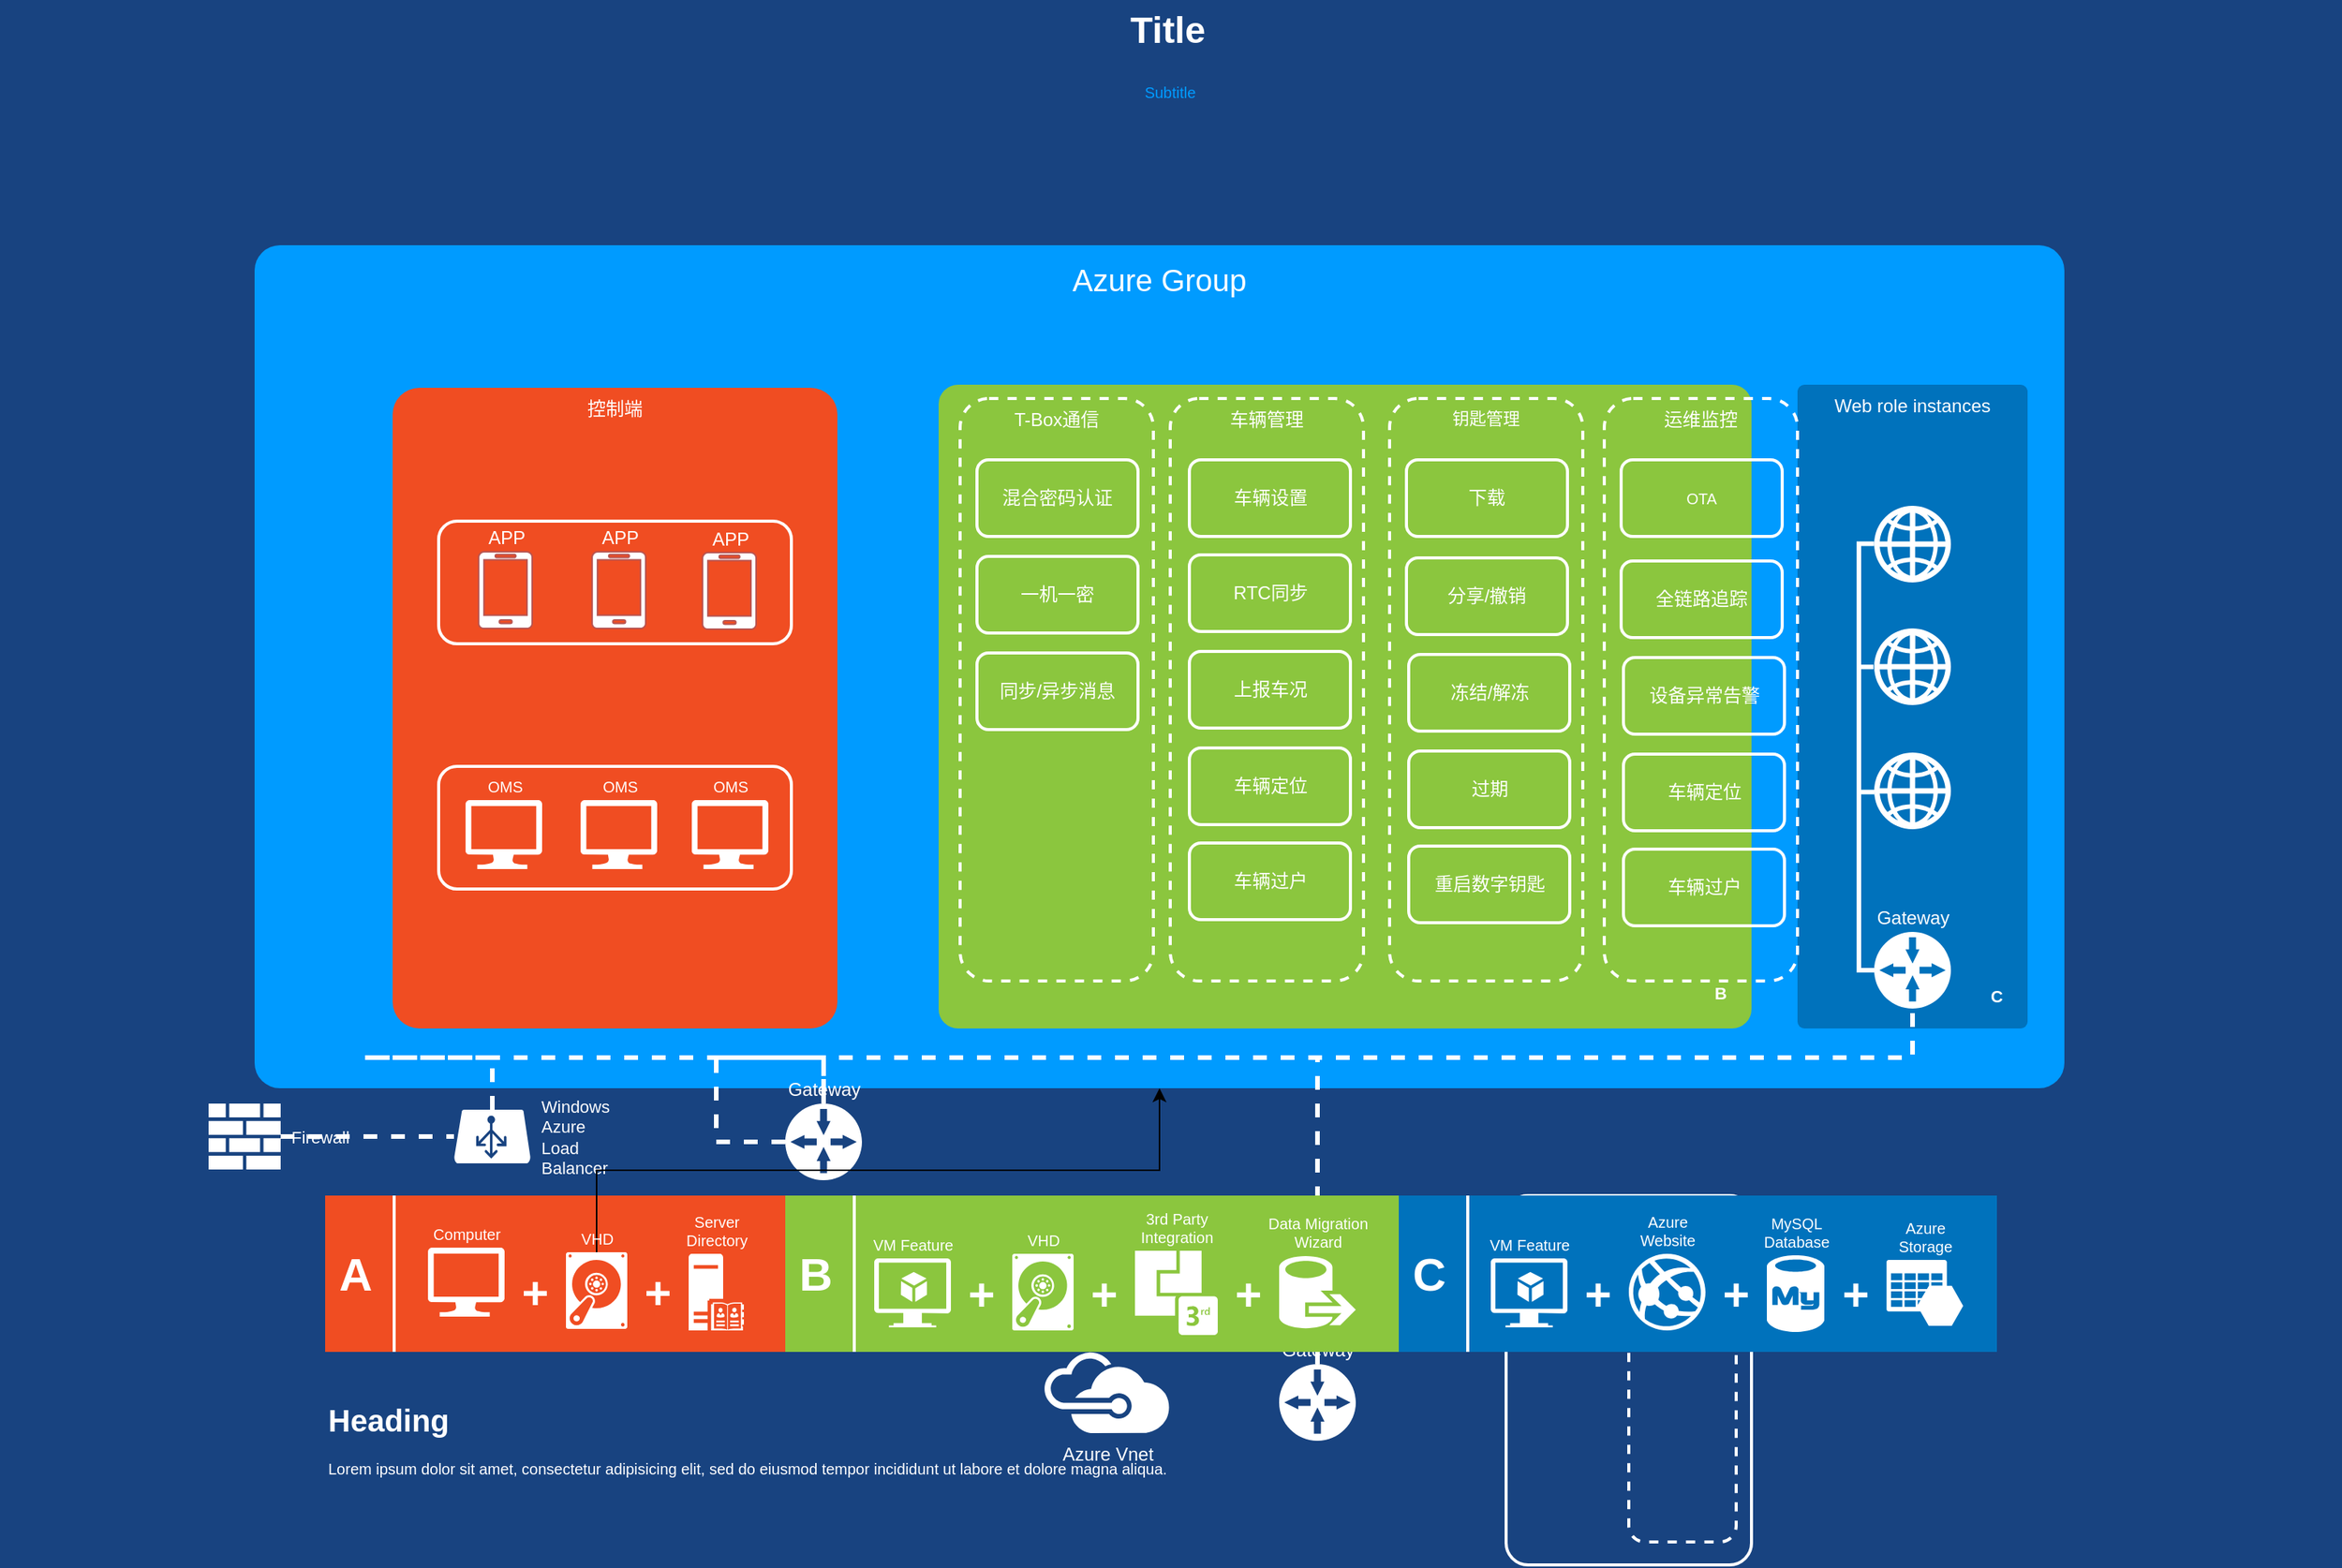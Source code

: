 <mxfile version="16.6.5" type="github">
  <diagram name="Page-1" id="7a6c530e-6e37-e111-ec74-82921da8cc10">
    <mxGraphModel dx="711" dy="393" grid="1" gridSize="10" guides="1" tooltips="1" connect="1" arrows="1" fold="1" page="1" pageScale="1.5" pageWidth="1169" pageHeight="826" background="#184380" math="0" shadow="0">
      <root>
        <mxCell id="0" style=";html=1;" />
        <mxCell id="1" style=";html=1;" parent="0" />
        <mxCell id="23046e2b9bb16c14-116" value="Azure Group" style="whiteSpace=wrap;html=1;rounded=1;shadow=0;strokeColor=none;strokeWidth=2;fillColor=#009BFF;fontSize=20;fontColor=#FFFFFF;align=center;arcSize=3;verticalAlign=top;spacingTop=4;" parent="1" vertex="1">
          <mxGeometry x="280" y="200" width="1180" height="550" as="geometry" />
        </mxCell>
        <mxCell id="23046e2b9bb16c14-64" value="Web role instances" style="rounded=1;whiteSpace=wrap;html=1;shadow=0;strokeWidth=2;fillColor=#0072BC;fontSize=12;fontColor=#FFFFFF;align=center;strokeColor=none;arcSize=3;verticalAlign=top;" parent="1" vertex="1">
          <mxGeometry x="1286" y="291" width="150" height="420" as="geometry" />
        </mxCell>
        <mxCell id="23046e2b9bb16c14-27" value="" style="rounded=1;whiteSpace=wrap;html=1;shadow=0;strokeWidth=2;fillColor=#8BC63E;fontSize=12;fontColor=#000000;align=center;strokeColor=none;arcSize=3;" parent="1" vertex="1">
          <mxGeometry x="726" y="291" width="530" height="420" as="geometry" />
        </mxCell>
        <mxCell id="23046e2b9bb16c14-28" value="控制端" style="rounded=1;whiteSpace=wrap;html=1;shadow=0;strokeWidth=2;fillColor=#F04D22;fontSize=12;fontColor=#FFFFFF;align=center;strokeColor=none;arcSize=6;verticalAlign=top;" parent="1" vertex="1">
          <mxGeometry x="370" y="293" width="290" height="418" as="geometry" />
        </mxCell>
        <mxCell id="24964f25f45c63f1-5" value="Gateway" style="shadow=0;dashed=0;html=1;strokeColor=none;shape=mxgraph.mscae.enterprise.gateway;fillColor=#FFFFFF;rounded=0;fontSize=12;fontColor=#FFFFFF;align=center;labelPosition=center;verticalLabelPosition=top;verticalAlign=bottom;" parent="1" vertex="1">
          <mxGeometry x="948" y="930" width="50" height="50" as="geometry" />
        </mxCell>
        <mxCell id="23046e2b9bb16c14-48" value="Azure Vnet" style="shadow=0;dashed=0;html=1;strokeColor=none;fillColor=#FFFFFF;labelPosition=center;verticalLabelPosition=bottom;verticalAlign=top;shape=mxgraph.office.clouds.azure;rounded=1;fontSize=12;fontColor=#FFFFFF;align=center;" parent="1" vertex="1">
          <mxGeometry x="794" y="922" width="83" height="53" as="geometry" />
        </mxCell>
        <mxCell id="23046e2b9bb16c14-71" style="edgeStyle=orthogonalEdgeStyle;html=1;startArrow=none;startFill=0;startSize=10;endArrow=none;endFill=0;endSize=10;strokeWidth=3;fontSize=11;fontColor=#FFFFFF;strokeColor=#FFFFFF;dashed=1;rounded=0;" parent="1" source="24964f25f45c63f1-4" target="24964f25f45c63f1-5" edge="1">
          <mxGeometry relative="1" as="geometry">
            <Array as="points">
              <mxPoint x="581" y="730" />
              <mxPoint x="798" y="730" />
            </Array>
          </mxGeometry>
        </mxCell>
        <mxCell id="24964f25f45c63f1-4" value="Gateway" style="shadow=0;dashed=0;html=1;strokeColor=none;shape=mxgraph.mscae.enterprise.gateway;fillColor=#FFFFFF;rounded=0;fontSize=12;fontColor=#FFFFFF;align=center;labelPosition=center;verticalLabelPosition=top;verticalAlign=bottom;" parent="1" vertex="1">
          <mxGeometry x="626" y="760" width="50" height="50" as="geometry" />
        </mxCell>
        <mxCell id="23046e2b9bb16c14-55" value="" style="rounded=1;whiteSpace=wrap;html=1;shadow=0;strokeWidth=2;fillColor=none;fontSize=12;fontColor=#000000;align=center;strokeColor=#FFFFFF;arcSize=9;" parent="1" vertex="1">
          <mxGeometry x="1096" y="820" width="160" height="241" as="geometry" />
        </mxCell>
        <mxCell id="23046e2b9bb16c14-56" value="&lt;span&gt;Availability set&lt;/span&gt;" style="rounded=1;whiteSpace=wrap;html=1;shadow=0;strokeWidth=2;fillColor=none;fontSize=11;fontColor=#FFFFFF;align=center;strokeColor=#FFFFFF;dashed=1;verticalAlign=top;" parent="1" vertex="1">
          <mxGeometry x="1176" y="835" width="70" height="211" as="geometry" />
        </mxCell>
        <mxCell id="23046e2b9bb16c14-69" style="edgeStyle=orthogonalEdgeStyle;html=1;startArrow=none;startFill=0;startSize=10;endArrow=none;endFill=0;endSize=10;strokeWidth=3;fontSize=11;fontColor=#FFFFFF;strokeColor=#FFFFFF;dashed=1;rounded=0;" parent="1" source="23046e2b9bb16c14-62" target="23046e2b9bb16c14-63" edge="1">
          <mxGeometry relative="1" as="geometry" />
        </mxCell>
        <mxCell id="23046e2b9bb16c14-62" value="Firewall" style="shadow=0;dashed=0;html=1;strokeColor=none;labelPosition=right;verticalLabelPosition=middle;verticalAlign=middle;shape=mxgraph.office.concepts.firewall;fillColor=#FFFFFF;rounded=1;fontSize=11;fontColor=#FFFFFF;align=left;spacingLeft=5;" parent="1" vertex="1">
          <mxGeometry x="250" y="760" width="47" height="43" as="geometry" />
        </mxCell>
        <mxCell id="23046e2b9bb16c14-70" style="edgeStyle=orthogonalEdgeStyle;html=1;startArrow=none;startFill=0;startSize=10;endArrow=none;endFill=0;endSize=10;strokeWidth=3;fontSize=11;fontColor=#FFFFFF;strokeColor=#FFFFFF;dashed=1;rounded=0;" parent="1" source="24964f25f45c63f1-4" target="23046e2b9bb16c14-68" edge="1">
          <mxGeometry relative="1" as="geometry">
            <mxPoint x="606" y="730" as="sourcePoint" />
            <Array as="points">
              <mxPoint x="581" y="730" />
              <mxPoint x="1361" y="730" />
            </Array>
          </mxGeometry>
        </mxCell>
        <mxCell id="23046e2b9bb16c14-72" style="edgeStyle=orthogonalEdgeStyle;html=1;startArrow=none;startFill=0;startSize=10;endArrow=none;endFill=0;endSize=10;strokeWidth=3;fontSize=11;fontColor=#FFFFFF;strokeColor=#FFFFFF;dashed=1;rounded=0;" parent="1" source="23046e2b9bb16c14-63" target="24964f25f45c63f1-4" edge="1">
          <mxGeometry relative="1" as="geometry">
            <Array as="points">
              <mxPoint x="351" y="730" />
              <mxPoint x="581" y="730" />
            </Array>
          </mxGeometry>
        </mxCell>
        <mxCell id="23046e2b9bb16c14-63" value="Windows&lt;div&gt;Azure&lt;/div&gt;&lt;div&gt;Load&lt;/div&gt;&lt;div&gt;Balancer&lt;/div&gt;" style="verticalLabelPosition=middle;html=1;verticalAlign=middle;strokeColor=none;fillColor=#FFFFFF;shape=mxgraph.azure.azure_load_balancer;rounded=1;shadow=0;dashed=1;fontSize=11;fontColor=#FFFFFF;align=left;labelPosition=right;spacingLeft=5;" parent="1" vertex="1">
          <mxGeometry x="410" y="764" width="50" height="35" as="geometry" />
        </mxCell>
        <mxCell id="23046e2b9bb16c14-65" value="" style="shadow=0;dashed=0;html=1;strokeColor=none;shape=mxgraph.mscae.enterprise.web;fillColor=#FFFFFF;rounded=1;fontSize=11;fontColor=#FFFFFF;align=center;" parent="1" vertex="1">
          <mxGeometry x="1336" y="531" width="50" height="50" as="geometry" />
        </mxCell>
        <mxCell id="23046e2b9bb16c14-66" value="" style="shadow=0;dashed=0;html=1;strokeColor=none;shape=mxgraph.mscae.enterprise.web;fillColor=#FFFFFF;rounded=1;fontSize=11;fontColor=#FFFFFF;align=center;" parent="1" vertex="1">
          <mxGeometry x="1336" y="450" width="50" height="50" as="geometry" />
        </mxCell>
        <mxCell id="23046e2b9bb16c14-67" value="" style="shadow=0;dashed=0;html=1;strokeColor=none;shape=mxgraph.mscae.enterprise.web;fillColor=#FFFFFF;rounded=1;fontSize=11;fontColor=#FFFFFF;align=center;" parent="1" vertex="1">
          <mxGeometry x="1336" y="370" width="50" height="50" as="geometry" />
        </mxCell>
        <mxCell id="23046e2b9bb16c14-117" style="edgeStyle=orthogonalEdgeStyle;rounded=0;elbow=vertical;html=1;startArrow=none;startFill=0;startSize=10;endArrow=none;endFill=0;endSize=10;strokeColor=#FFFFFF;strokeWidth=3;fontSize=20;fontColor=#FFFFFF;entryX=0.004;entryY=0.516;entryPerimeter=0;" parent="1" source="23046e2b9bb16c14-68" target="23046e2b9bb16c14-65" edge="1">
          <mxGeometry relative="1" as="geometry">
            <mxPoint x="1520" y="590" as="targetPoint" />
            <Array as="points">
              <mxPoint x="1326" y="673" />
              <mxPoint x="1326" y="557" />
            </Array>
          </mxGeometry>
        </mxCell>
        <mxCell id="23046e2b9bb16c14-119" style="edgeStyle=orthogonalEdgeStyle;rounded=0;elbow=vertical;html=1;entryX=-0.002;entryY=0.494;entryPerimeter=0;startArrow=none;startFill=0;startSize=10;endArrow=none;endFill=0;endSize=10;strokeColor=#FFFFFF;strokeWidth=3;fontSize=20;fontColor=#FFFFFF;" parent="1" source="23046e2b9bb16c14-68" target="23046e2b9bb16c14-67" edge="1">
          <mxGeometry relative="1" as="geometry">
            <Array as="points">
              <mxPoint x="1326" y="673" />
              <mxPoint x="1326" y="395" />
            </Array>
          </mxGeometry>
        </mxCell>
        <mxCell id="23046e2b9bb16c14-68" value="Gateway" style="shadow=0;dashed=0;html=1;strokeColor=none;shape=mxgraph.mscae.enterprise.gateway;fillColor=#FFFFFF;rounded=0;fontSize=12;fontColor=#FFFFFF;align=center;labelPosition=center;verticalLabelPosition=top;verticalAlign=bottom;" parent="1" vertex="1">
          <mxGeometry x="1336" y="648" width="50" height="50" as="geometry" />
        </mxCell>
        <mxCell id="23046e2b9bb16c14-82" value="B" style="text;html=1;strokeColor=none;fillColor=none;align=center;verticalAlign=middle;whiteSpace=wrap;rounded=1;shadow=0;fontSize=11;fontColor=#FFFFFF;fontStyle=1" parent="1" vertex="1">
          <mxGeometry x="1226" y="678" width="20" height="20" as="geometry" />
        </mxCell>
        <mxCell id="23046e2b9bb16c14-83" value="C" style="text;html=1;strokeColor=none;fillColor=none;align=center;verticalAlign=middle;whiteSpace=wrap;rounded=1;shadow=0;fontSize=11;fontColor=#FFFFFF;fontStyle=1" parent="1" vertex="1">
          <mxGeometry x="1406" y="680" width="20" height="20" as="geometry" />
        </mxCell>
        <mxCell id="23046e2b9bb16c14-84" value="" style="rounded=0;whiteSpace=wrap;html=1;shadow=0;strokeWidth=2;fillColor=#F04D22;fontSize=12;fontColor=#FFFFFF;align=center;strokeColor=none;arcSize=6;verticalAlign=top;" parent="1" vertex="1">
          <mxGeometry x="326" y="820" width="300" height="102" as="geometry" />
        </mxCell>
        <mxCell id="23046e2b9bb16c14-85" value="" style="rounded=0;whiteSpace=wrap;html=1;shadow=0;strokeWidth=2;fillColor=#8BC63E;fontSize=12;fontColor=#FFFFFF;align=center;strokeColor=none;arcSize=6;verticalAlign=top;" parent="1" vertex="1">
          <mxGeometry x="626" y="820" width="400" height="102" as="geometry" />
        </mxCell>
        <mxCell id="23046e2b9bb16c14-86" value="" style="rounded=0;whiteSpace=wrap;html=1;shadow=0;strokeWidth=2;fillColor=#0072BC;fontSize=12;fontColor=#FFFFFF;align=center;strokeColor=none;arcSize=3;verticalAlign=top;" parent="1" vertex="1">
          <mxGeometry x="1026" y="820" width="390" height="102" as="geometry" />
        </mxCell>
        <mxCell id="23046e2b9bb16c14-87" value="A" style="text;html=1;strokeColor=none;fillColor=none;align=center;verticalAlign=middle;whiteSpace=wrap;rounded=1;shadow=0;fontSize=30;fontColor=#FFFFFF;fontStyle=1" parent="1" vertex="1">
          <mxGeometry x="326" y="853" width="40" height="35" as="geometry" />
        </mxCell>
        <mxCell id="23046e2b9bb16c14-88" value="B" style="text;html=1;strokeColor=none;fillColor=none;align=center;verticalAlign=middle;whiteSpace=wrap;rounded=1;shadow=0;fontSize=30;fontColor=#FFFFFF;fontStyle=1" parent="1" vertex="1">
          <mxGeometry x="626" y="853" width="40" height="35" as="geometry" />
        </mxCell>
        <mxCell id="23046e2b9bb16c14-89" value="C" style="text;html=1;strokeColor=none;fillColor=none;align=center;verticalAlign=middle;whiteSpace=wrap;rounded=1;shadow=0;fontSize=30;fontColor=#FFFFFF;fontStyle=1" parent="1" vertex="1">
          <mxGeometry x="1026" y="853" width="40" height="35" as="geometry" />
        </mxCell>
        <mxCell id="23046e2b9bb16c14-90" value="Computer" style="verticalLabelPosition=top;html=1;verticalAlign=bottom;strokeColor=none;fillColor=#FFFFFF;shape=mxgraph.azure.computer;rounded=0;shadow=0;fontSize=10;fontColor=#FFFFFF;align=center;labelPosition=center;" parent="1" vertex="1">
          <mxGeometry x="393" y="854" width="50" height="45" as="geometry" />
        </mxCell>
        <mxCell id="oMiTvaC7AODBL7d5hOzX-4" value="" style="edgeStyle=orthogonalEdgeStyle;rounded=0;orthogonalLoop=1;jettySize=auto;html=1;" edge="1" parent="1" source="23046e2b9bb16c14-91" target="23046e2b9bb16c14-116">
          <mxGeometry relative="1" as="geometry" />
        </mxCell>
        <mxCell id="23046e2b9bb16c14-91" value="VHD" style="shadow=0;html=1;strokeColor=none;fillColor=#FFFFFF;labelPosition=center;verticalLabelPosition=top;verticalAlign=bottom;shape=mxgraph.azure.vhd;rounded=0;fontSize=10;fontColor=#FFFFFF;align=center;" parent="1" vertex="1">
          <mxGeometry x="483" y="857" width="40" height="50" as="geometry" />
        </mxCell>
        <mxCell id="23046e2b9bb16c14-92" value="+" style="text;html=1;strokeColor=none;fillColor=none;align=center;verticalAlign=middle;whiteSpace=wrap;rounded=1;shadow=0;fontSize=30;fontColor=#FFFFFF;fontStyle=1" parent="1" vertex="1">
          <mxGeometry x="443" y="865" width="40" height="35" as="geometry" />
        </mxCell>
        <mxCell id="23046e2b9bb16c14-93" value="+" style="text;html=1;strokeColor=none;fillColor=none;align=center;verticalAlign=middle;whiteSpace=wrap;rounded=1;shadow=0;fontSize=30;fontColor=#FFFFFF;fontStyle=1" parent="1" vertex="1">
          <mxGeometry x="523" y="865" width="40" height="35" as="geometry" />
        </mxCell>
        <mxCell id="23046e2b9bb16c14-94" value="Server&lt;div&gt;Directory&lt;/div&gt;" style="shadow=0;html=1;strokeColor=none;shape=mxgraph.mscae.enterprise.server_directory;fillColor=#FFFFFF;rounded=0;fontSize=10;fontColor=#FFFFFF;align=center;verticalAlign=bottom;labelPosition=center;verticalLabelPosition=top;" parent="1" vertex="1">
          <mxGeometry x="563" y="858" width="36" height="50" as="geometry" />
        </mxCell>
        <mxCell id="23046e2b9bb16c14-95" value="VM Feature" style="shadow=0;html=1;strokeColor=none;fillColor=#FFFFFF;labelPosition=center;verticalLabelPosition=top;verticalAlign=bottom;shape=mxgraph.azure.virtual_machine_feature;rounded=0;fontSize=10;fontColor=#FFFFFF;align=center;" parent="1" vertex="1">
          <mxGeometry x="684" y="861" width="50" height="45" as="geometry" />
        </mxCell>
        <mxCell id="23046e2b9bb16c14-96" value="+" style="text;html=1;strokeColor=none;fillColor=none;align=center;verticalAlign=middle;whiteSpace=wrap;rounded=1;shadow=0;fontSize=30;fontColor=#FFFFFF;fontStyle=1" parent="1" vertex="1">
          <mxGeometry x="734" y="866" width="40" height="35" as="geometry" />
        </mxCell>
        <mxCell id="23046e2b9bb16c14-97" value="VHD" style="shadow=0;html=1;strokeColor=none;fillColor=#FFFFFF;labelPosition=center;verticalLabelPosition=top;verticalAlign=bottom;shape=mxgraph.azure.vhd;rounded=0;fontSize=10;fontColor=#FFFFFF;align=center;" parent="1" vertex="1">
          <mxGeometry x="774" y="858" width="40" height="50" as="geometry" />
        </mxCell>
        <mxCell id="23046e2b9bb16c14-98" value="3rd Party&lt;div&gt;Integration&lt;/div&gt;" style="shadow=0;html=1;strokeColor=none;fillColor=#FFFFFF;labelPosition=center;verticalLabelPosition=top;verticalAlign=bottom;shape=mxgraph.office.communications.3rd_party_integration;rounded=0;fontSize=10;fontColor=#FFFFFF;align=center;" parent="1" vertex="1">
          <mxGeometry x="854" y="856" width="54" height="55" as="geometry" />
        </mxCell>
        <mxCell id="23046e2b9bb16c14-99" value="+" style="text;html=1;strokeColor=none;fillColor=none;align=center;verticalAlign=middle;whiteSpace=wrap;rounded=1;shadow=0;fontSize=30;fontColor=#FFFFFF;fontStyle=1" parent="1" vertex="1">
          <mxGeometry x="814" y="866" width="40" height="35" as="geometry" />
        </mxCell>
        <mxCell id="23046e2b9bb16c14-100" value="+" style="text;html=1;strokeColor=none;fillColor=none;align=center;verticalAlign=middle;whiteSpace=wrap;rounded=1;shadow=0;fontSize=30;fontColor=#FFFFFF;fontStyle=1" parent="1" vertex="1">
          <mxGeometry x="908" y="866" width="40" height="35" as="geometry" />
        </mxCell>
        <mxCell id="23046e2b9bb16c14-101" value="Data Migration&lt;div&gt;Wizard&lt;/div&gt;" style="shadow=0;html=1;strokeColor=none;shape=mxgraph.mscae.intune.data_migration_wizard;fillColor=#FFFFFF;rounded=0;fontSize=10;fontColor=#FFFFFF;align=center;verticalAlign=bottom;labelPosition=center;verticalLabelPosition=top;" parent="1" vertex="1">
          <mxGeometry x="948" y="859" width="50" height="48" as="geometry" />
        </mxCell>
        <mxCell id="23046e2b9bb16c14-102" value="VM Feature" style="shadow=0;html=1;strokeColor=none;fillColor=#FFFFFF;labelPosition=center;verticalLabelPosition=top;verticalAlign=bottom;shape=mxgraph.azure.virtual_machine_feature;rounded=0;fontSize=10;fontColor=#FFFFFF;align=center;" parent="1" vertex="1">
          <mxGeometry x="1086" y="861" width="50" height="45" as="geometry" />
        </mxCell>
        <mxCell id="23046e2b9bb16c14-103" value="" style="line;strokeWidth=2;direction=south;html=1;rounded=0;shadow=0;fillColor=none;fontSize=30;fontColor=#FFFFFF;align=center;strokeColor=#FFFFFF;" parent="1" vertex="1">
          <mxGeometry x="366" y="820" width="10" height="102" as="geometry" />
        </mxCell>
        <mxCell id="23046e2b9bb16c14-104" value="" style="line;strokeWidth=2;direction=south;html=1;rounded=0;shadow=0;fillColor=none;fontSize=30;fontColor=#FFFFFF;align=center;strokeColor=#FFFFFF;" parent="1" vertex="1">
          <mxGeometry x="666" y="820" width="10" height="102" as="geometry" />
        </mxCell>
        <mxCell id="23046e2b9bb16c14-105" value="" style="line;strokeWidth=2;direction=south;html=1;rounded=0;shadow=0;fillColor=none;fontSize=30;fontColor=#FFFFFF;align=center;strokeColor=#FFFFFF;" parent="1" vertex="1">
          <mxGeometry x="1066" y="820" width="10" height="102" as="geometry" />
        </mxCell>
        <mxCell id="23046e2b9bb16c14-106" value="+" style="text;html=1;strokeColor=none;fillColor=none;align=center;verticalAlign=middle;whiteSpace=wrap;rounded=1;shadow=0;fontSize=30;fontColor=#FFFFFF;fontStyle=1" parent="1" vertex="1">
          <mxGeometry x="1136" y="866" width="40" height="35" as="geometry" />
        </mxCell>
        <mxCell id="23046e2b9bb16c14-107" value="Azure&lt;div&gt;Website&lt;/div&gt;" style="verticalLabelPosition=top;html=1;verticalAlign=bottom;strokeColor=none;fillColor=#FFFFFF;shape=mxgraph.azure.azure_website;rounded=0;shadow=0;fontSize=10;fontColor=#FFFFFF;align=center;labelPosition=center;" parent="1" vertex="1">
          <mxGeometry x="1176" y="858" width="50" height="50" as="geometry" />
        </mxCell>
        <mxCell id="23046e2b9bb16c14-108" value="+" style="text;html=1;strokeColor=none;fillColor=none;align=center;verticalAlign=middle;whiteSpace=wrap;rounded=1;shadow=0;fontSize=30;fontColor=#FFFFFF;fontStyle=1" parent="1" vertex="1">
          <mxGeometry x="1226" y="866" width="40" height="35" as="geometry" />
        </mxCell>
        <mxCell id="23046e2b9bb16c14-109" value="MySQL&lt;div&gt;Database&lt;/div&gt;" style="verticalLabelPosition=top;html=1;verticalAlign=bottom;strokeColor=none;fillColor=#FFFFFF;shape=mxgraph.azure.mysql_database;rounded=0;shadow=0;fontSize=10;fontColor=#FFFFFF;align=center;labelPosition=center;" parent="1" vertex="1">
          <mxGeometry x="1266" y="859" width="37.5" height="50" as="geometry" />
        </mxCell>
        <mxCell id="23046e2b9bb16c14-110" value="+" style="text;html=1;strokeColor=none;fillColor=none;align=center;verticalAlign=middle;whiteSpace=wrap;rounded=1;shadow=0;fontSize=30;fontColor=#FFFFFF;fontStyle=1" parent="1" vertex="1">
          <mxGeometry x="1304" y="866" width="40" height="35" as="geometry" />
        </mxCell>
        <mxCell id="23046e2b9bb16c14-111" value="Azure&lt;div&gt;Storage&lt;/div&gt;" style="shadow=0;html=1;strokeColor=none;labelPosition=center;verticalLabelPosition=top;verticalAlign=bottom;shape=mxgraph.mscae.cloud.azure_storage;fillColor=#FFFFFF;rounded=0;fontSize=10;fontColor=#FFFFFF;align=center;" parent="1" vertex="1">
          <mxGeometry x="1344" y="862" width="50" height="43" as="geometry" />
        </mxCell>
        <mxCell id="23046e2b9bb16c14-113" value="Title" style="text;strokeColor=none;fillColor=none;html=1;fontSize=24;fontStyle=1;verticalAlign=middle;align=center;rounded=0;shadow=0;fontColor=#FFFFFF;" parent="1" vertex="1">
          <mxGeometry x="120" y="40" width="1510" height="40" as="geometry" />
        </mxCell>
        <mxCell id="23046e2b9bb16c14-114" value="Subtitle" style="text;html=1;strokeColor=none;fillColor=none;align=center;verticalAlign=middle;whiteSpace=wrap;rounded=0;shadow=0;fontSize=10;fontColor=#009BFF;" parent="1" vertex="1">
          <mxGeometry x="114" y="90" width="1526" height="20" as="geometry" />
        </mxCell>
        <mxCell id="23046e2b9bb16c14-115" value="&lt;h1&gt;Heading&lt;/h1&gt;&lt;p&gt;Lorem ipsum dolor sit amet, consectetur adipisicing elit, sed do eiusmod tempor incididunt ut labore et dolore magna aliqua.&lt;/p&gt;" style="text;html=1;strokeColor=none;fillColor=none;spacing=5;spacingTop=-20;whiteSpace=wrap;overflow=hidden;rounded=0;shadow=0;fontSize=10;fontColor=#FFFFFF;align=left;" parent="1" vertex="1">
          <mxGeometry x="323" y="952" width="1041" height="70" as="geometry" />
        </mxCell>
        <mxCell id="23046e2b9bb16c14-118" style="edgeStyle=orthogonalEdgeStyle;rounded=0;elbow=vertical;html=1;startArrow=none;startFill=0;startSize=10;endArrow=none;endFill=0;endSize=10;strokeColor=#FFFFFF;strokeWidth=3;fontSize=20;fontColor=#FFFFFF;entryX=-0.009;entryY=0.502;entryPerimeter=0;" parent="1" source="23046e2b9bb16c14-68" target="23046e2b9bb16c14-66" edge="1">
          <mxGeometry relative="1" as="geometry">
            <mxPoint x="1346.333" y="566.667" as="targetPoint" />
            <mxPoint x="1371" y="658" as="sourcePoint" />
            <Array as="points">
              <mxPoint x="1326" y="673" />
              <mxPoint x="1326" y="475" />
            </Array>
          </mxGeometry>
        </mxCell>
        <mxCell id="oMiTvaC7AODBL7d5hOzX-15" value="" style="group" vertex="1" connectable="0" parent="1">
          <mxGeometry x="400" y="380" width="230" height="80" as="geometry" />
        </mxCell>
        <mxCell id="23046e2b9bb16c14-49" value="" style="rounded=1;whiteSpace=wrap;html=1;shadow=0;strokeWidth=2;fillColor=none;fontSize=12;fontColor=#000000;align=center;strokeColor=#FFFFFF;" parent="oMiTvaC7AODBL7d5hOzX-15" vertex="1">
          <mxGeometry width="230" height="80" as="geometry" />
        </mxCell>
        <mxCell id="oMiTvaC7AODBL7d5hOzX-8" value="&lt;font color=&quot;#ffffff&quot;&gt;APP&lt;/font&gt;" style="verticalLabelPosition=top;html=1;verticalAlign=bottom;align=center;strokeColor=#b85450;fillColor=#FFFFFF;shape=mxgraph.azure.mobile;pointerEvents=1;labelPosition=center;" vertex="1" parent="oMiTvaC7AODBL7d5hOzX-15">
          <mxGeometry x="26" y="20" width="35" height="50" as="geometry" />
        </mxCell>
        <mxCell id="oMiTvaC7AODBL7d5hOzX-11" value="&lt;font color=&quot;#ffffff&quot;&gt;APP&lt;/font&gt;" style="verticalLabelPosition=top;html=1;verticalAlign=bottom;align=center;strokeColor=#b85450;fillColor=#FFFFFF;shape=mxgraph.azure.mobile;pointerEvents=1;labelPosition=center;" vertex="1" parent="oMiTvaC7AODBL7d5hOzX-15">
          <mxGeometry x="100" y="20" width="35" height="50" as="geometry" />
        </mxCell>
        <mxCell id="oMiTvaC7AODBL7d5hOzX-12" value="&lt;font color=&quot;#ffffff&quot;&gt;APP&lt;/font&gt;" style="verticalLabelPosition=top;html=1;verticalAlign=bottom;align=center;strokeColor=#b85450;fillColor=#FFFFFF;shape=mxgraph.azure.mobile;pointerEvents=1;labelPosition=center;" vertex="1" parent="oMiTvaC7AODBL7d5hOzX-15">
          <mxGeometry x="172" y="20.5" width="35" height="50" as="geometry" />
        </mxCell>
        <mxCell id="oMiTvaC7AODBL7d5hOzX-16" value="" style="group" vertex="1" connectable="0" parent="1">
          <mxGeometry x="400" y="540" width="230" height="80" as="geometry" />
        </mxCell>
        <mxCell id="23046e2b9bb16c14-50" value="" style="rounded=1;whiteSpace=wrap;html=1;shadow=0;strokeWidth=2;fillColor=none;fontSize=12;fontColor=#000000;align=center;strokeColor=#FFFFFF;" parent="oMiTvaC7AODBL7d5hOzX-16" vertex="1">
          <mxGeometry width="230" height="80" as="geometry" />
        </mxCell>
        <mxCell id="oMiTvaC7AODBL7d5hOzX-6" value="OMS" style="verticalLabelPosition=top;html=1;verticalAlign=bottom;strokeColor=none;fillColor=#FFFFFF;shape=mxgraph.azure.computer;rounded=0;shadow=0;fontSize=10;fontColor=#FFFFFF;align=center;labelPosition=center;" vertex="1" parent="oMiTvaC7AODBL7d5hOzX-16">
          <mxGeometry x="92.5" y="22" width="50" height="45" as="geometry" />
        </mxCell>
        <mxCell id="oMiTvaC7AODBL7d5hOzX-9" value="OMS" style="verticalLabelPosition=top;html=1;verticalAlign=bottom;strokeColor=none;fillColor=#FFFFFF;shape=mxgraph.azure.computer;rounded=0;shadow=0;fontSize=10;fontColor=#FFFFFF;align=center;labelPosition=center;" vertex="1" parent="oMiTvaC7AODBL7d5hOzX-16">
          <mxGeometry x="165" y="22" width="50" height="45" as="geometry" />
        </mxCell>
        <mxCell id="oMiTvaC7AODBL7d5hOzX-10" value="OMS" style="verticalLabelPosition=top;html=1;verticalAlign=bottom;strokeColor=none;fillColor=#FFFFFF;shape=mxgraph.azure.computer;rounded=0;shadow=0;fontSize=10;fontColor=#FFFFFF;align=center;labelPosition=center;" vertex="1" parent="oMiTvaC7AODBL7d5hOzX-16">
          <mxGeometry x="17.5" y="22" width="50" height="45" as="geometry" />
        </mxCell>
        <mxCell id="oMiTvaC7AODBL7d5hOzX-33" value="" style="group;flipH=0;flipV=0;" vertex="1" connectable="0" parent="1">
          <mxGeometry x="740" y="300" width="130" height="380" as="geometry" />
        </mxCell>
        <mxCell id="23046e2b9bb16c14-54" value="&lt;span style=&quot;font-size: 12px&quot;&gt;T-Box通信&lt;/span&gt;" style="rounded=1;whiteSpace=wrap;html=1;shadow=0;strokeWidth=2;fillColor=none;fontSize=11;fontColor=#FFFFFF;align=center;strokeColor=#FFFFFF;dashed=1;verticalAlign=top;" parent="oMiTvaC7AODBL7d5hOzX-33" vertex="1">
          <mxGeometry width="126" height="380" as="geometry" />
        </mxCell>
        <mxCell id="oMiTvaC7AODBL7d5hOzX-30" value="一机一密" style="rounded=1;whiteSpace=wrap;html=1;shadow=0;strokeWidth=2;fillColor=none;fontSize=12;fontColor=#FFFFFF;align=center;strokeColor=#FFFFFF;" vertex="1" parent="oMiTvaC7AODBL7d5hOzX-33">
          <mxGeometry x="11" y="103" width="105" height="50" as="geometry" />
        </mxCell>
        <mxCell id="oMiTvaC7AODBL7d5hOzX-31" value="混合密码认证" style="rounded=1;whiteSpace=wrap;html=1;shadow=0;strokeWidth=2;fillColor=none;fontSize=12;fontColor=#FFFFFF;align=center;strokeColor=#FFFFFF;" vertex="1" parent="oMiTvaC7AODBL7d5hOzX-33">
          <mxGeometry x="11" y="40" width="105" height="50" as="geometry" />
        </mxCell>
        <mxCell id="oMiTvaC7AODBL7d5hOzX-41" value="同步/异步消息&lt;span style=&quot;color: rgba(0 , 0 , 0 , 0) ; font-family: monospace ; font-size: 0px&quot;&gt;%3CmxGraphModel%3E%3Croot%3E%3CmxCell%20id%3D%220%22%2F%3E%3CmxCell%20id%3D%221%22%20parent%3D%220%22%2F%3E%3CmxCell%20id%3D%222%22%20value%3D%22%E4%B8%80%E6%9C%BA%E4%B8%80%E5%AF%86%22%20style%3D%22rounded%3D1%3BwhiteSpace%3Dwrap%3Bhtml%3D1%3Bshadow%3D0%3BstrokeWidth%3D2%3BfillColor%3Dnone%3BfontSize%3D12%3BfontColor%3D%23FFFFFF%3Balign%3Dcenter%3BstrokeColor%3D%23FFFFFF%3B%22%20vertex%3D%221%22%20parent%3D%221%22%3E%3CmxGeometry%20x%3D%22751%22%20y%3D%22410%22%20width%3D%22105%22%20height%3D%2250%22%20as%3D%22geometry%22%2F%3E%3C%2FmxCell%3E%3C%2Froot%3E%3C%2FmxGraphModel%3E&lt;/span&gt;" style="rounded=1;whiteSpace=wrap;html=1;shadow=0;strokeWidth=2;fillColor=none;fontSize=12;fontColor=#FFFFFF;align=center;strokeColor=#FFFFFF;" vertex="1" parent="oMiTvaC7AODBL7d5hOzX-33">
          <mxGeometry x="11" y="166" width="105" height="50" as="geometry" />
        </mxCell>
        <mxCell id="oMiTvaC7AODBL7d5hOzX-34" value="" style="group;flipH=0;flipV=0;" vertex="1" connectable="0" parent="1">
          <mxGeometry x="877" y="300" width="130" height="380" as="geometry" />
        </mxCell>
        <mxCell id="oMiTvaC7AODBL7d5hOzX-35" value="&lt;span style=&quot;font-size: 12px&quot;&gt;车辆管理&lt;/span&gt;" style="rounded=1;whiteSpace=wrap;html=1;shadow=0;strokeWidth=2;fillColor=none;fontSize=11;fontColor=#FFFFFF;align=center;strokeColor=#FFFFFF;dashed=1;verticalAlign=top;" vertex="1" parent="oMiTvaC7AODBL7d5hOzX-34">
          <mxGeometry width="126" height="380" as="geometry" />
        </mxCell>
        <mxCell id="oMiTvaC7AODBL7d5hOzX-36" value="RTC同步&lt;span style=&quot;color: rgba(0 , 0 , 0 , 0) ; font-family: monospace ; font-size: 0px&quot;&gt;%3CmxGraphModel%3E%3Croot%3E%3CmxCell%20id%3D%220%22%2F%3E%3CmxCell%20id%3D%221%22%20parent%3D%220%22%2F%3E%3CmxCell%20id%3D%222%22%20value%3D%22%E8%AE%BE%E5%A4%87%E8%AE%A2%E9%98%85%26lt%3Bspan%20style%3D%26quot%3Bcolor%3A%20rgba(0%20%2C%200%20%2C%200%20%2C%200)%20%3B%20font-family%3A%20monospace%20%3B%20font-size%3A%200px%26quot%3B%26gt%3B%253CmxGraphModel%253E%253Croot%253E%253CmxCell%2520id%253D%25220%2522%252F%253E%253CmxCell%2520id%253D%25221%2522%2520parent%253D%25220%2522%252F%253E%253CmxCell%2520id%253D%25222%2522%2520value%253D%2522%25E4%25B8%2580%25E6%259C%25BA%25E4%25B8%2580%25E5%25AF%2586%2522%2520style%253D%2522rounded%253D1%253BwhiteSpace%253Dwrap%253Bhtml%253D1%253Bshadow%253D0%253BstrokeWidth%253D2%253BfillColor%253Dnone%253BfontSize%253D12%253BfontColor%253D%2523FFFFFF%253Balign%253Dcenter%253BstrokeColor%253D%2523FFFFFF%253B%2522%2520vertex%253D%25221%2522%2520parent%253D%25221%2522%253E%253CmxGeometry%2520x%253D%2522751%2522%2520y%253D%2522410%2522%2520width%253D%2522105%2522%2520height%253D%252250%2522%2520as%253D%2522geometry%2522%252F%253E%253C%252FmxCell%253E%253C%252Froot%253E%253C%252FmxGraphModel%253E%26lt%3B%2Fspan%26gt%3B%22%20style%3D%22rounded%3D1%3BwhiteSpace%3Dwrap%3Bhtml%3D1%3Bshadow%3D0%3BstrokeWidth%3D2%3BfillColor%3Dnone%3BfontSize%3D12%3BfontColor%3D%23FFFFFF%3Balign%3Dcenter%3BstrokeColor%3D%23FFFFFF%3B%22%20vertex%3D%221%22%20parent%3D%221%22%3E%3CmxGeometry%20x%3D%22752.5%22%20y%3D%22546%22%20width%3D%22105%22%20height%3D%2250%22%20as%3D%22geometry%22%2F%3E%3C%2FmxCell%3E%3C%2Froot%3E%3C%2FmxGraphModel%3E&lt;/span&gt;" style="rounded=1;whiteSpace=wrap;html=1;shadow=0;strokeWidth=2;fillColor=none;fontSize=12;fontColor=#FFFFFF;align=center;strokeColor=#FFFFFF;" vertex="1" parent="oMiTvaC7AODBL7d5hOzX-34">
          <mxGeometry x="12.5" y="102" width="105" height="50" as="geometry" />
        </mxCell>
        <mxCell id="oMiTvaC7AODBL7d5hOzX-37" value="车辆设置" style="rounded=1;whiteSpace=wrap;html=1;shadow=0;strokeWidth=2;fillColor=none;fontSize=12;fontColor=#FFFFFF;align=center;strokeColor=#FFFFFF;" vertex="1" parent="oMiTvaC7AODBL7d5hOzX-34">
          <mxGeometry x="12.5" y="40" width="105" height="50" as="geometry" />
        </mxCell>
        <mxCell id="oMiTvaC7AODBL7d5hOzX-44" value="车辆定位" style="rounded=1;whiteSpace=wrap;html=1;shadow=0;strokeWidth=2;fillColor=none;fontSize=12;fontColor=#FFFFFF;align=center;strokeColor=#FFFFFF;" vertex="1" parent="oMiTvaC7AODBL7d5hOzX-34">
          <mxGeometry x="12.5" y="228" width="105" height="50" as="geometry" />
        </mxCell>
        <mxCell id="oMiTvaC7AODBL7d5hOzX-51" value="车辆过户" style="rounded=1;whiteSpace=wrap;html=1;shadow=0;strokeWidth=2;fillColor=none;fontSize=12;fontColor=#FFFFFF;align=center;strokeColor=#FFFFFF;" vertex="1" parent="oMiTvaC7AODBL7d5hOzX-34">
          <mxGeometry x="12.5" y="290" width="105" height="50" as="geometry" />
        </mxCell>
        <mxCell id="oMiTvaC7AODBL7d5hOzX-40" value="上报车况" style="rounded=1;whiteSpace=wrap;html=1;shadow=0;strokeWidth=2;fillColor=none;fontSize=12;fontColor=#FFFFFF;align=center;strokeColor=#FFFFFF;" vertex="1" parent="oMiTvaC7AODBL7d5hOzX-34">
          <mxGeometry x="12.5" y="165" width="105" height="50" as="geometry" />
        </mxCell>
        <mxCell id="oMiTvaC7AODBL7d5hOzX-45" value="" style="group;flipH=0;flipV=0;" vertex="1" connectable="0" parent="1">
          <mxGeometry x="1020" y="300" width="130" height="380" as="geometry" />
        </mxCell>
        <mxCell id="oMiTvaC7AODBL7d5hOzX-46" value="钥匙管理" style="rounded=1;whiteSpace=wrap;html=1;shadow=0;strokeWidth=2;fillColor=none;fontSize=11;fontColor=#FFFFFF;align=center;strokeColor=#FFFFFF;dashed=1;verticalAlign=top;" vertex="1" parent="oMiTvaC7AODBL7d5hOzX-45">
          <mxGeometry width="126" height="380" as="geometry" />
        </mxCell>
        <mxCell id="oMiTvaC7AODBL7d5hOzX-47" value="分享/撤销" style="rounded=1;whiteSpace=wrap;html=1;shadow=0;strokeWidth=2;fillColor=none;fontSize=12;fontColor=#FFFFFF;align=center;strokeColor=#FFFFFF;" vertex="1" parent="oMiTvaC7AODBL7d5hOzX-45">
          <mxGeometry x="11" y="104" width="105" height="50" as="geometry" />
        </mxCell>
        <mxCell id="oMiTvaC7AODBL7d5hOzX-48" value="下载" style="rounded=1;whiteSpace=wrap;html=1;shadow=0;strokeWidth=2;fillColor=none;fontSize=12;fontColor=#FFFFFF;align=center;strokeColor=#FFFFFF;" vertex="1" parent="oMiTvaC7AODBL7d5hOzX-45">
          <mxGeometry x="11" y="40" width="105" height="50" as="geometry" />
        </mxCell>
        <mxCell id="oMiTvaC7AODBL7d5hOzX-49" value="冻结/解冻" style="rounded=1;whiteSpace=wrap;html=1;shadow=0;strokeWidth=2;fillColor=none;fontSize=12;fontColor=#FFFFFF;align=center;strokeColor=#FFFFFF;" vertex="1" parent="oMiTvaC7AODBL7d5hOzX-45">
          <mxGeometry x="12.5" y="167" width="105" height="50" as="geometry" />
        </mxCell>
        <mxCell id="oMiTvaC7AODBL7d5hOzX-50" value="过期" style="rounded=1;whiteSpace=wrap;html=1;shadow=0;strokeWidth=2;fillColor=none;fontSize=12;fontColor=#FFFFFF;align=center;strokeColor=#FFFFFF;" vertex="1" parent="oMiTvaC7AODBL7d5hOzX-45">
          <mxGeometry x="12.5" y="230" width="105" height="50" as="geometry" />
        </mxCell>
        <mxCell id="oMiTvaC7AODBL7d5hOzX-43" value="重启数字钥匙" style="rounded=1;whiteSpace=wrap;html=1;shadow=0;strokeWidth=2;fillColor=none;fontSize=12;fontColor=#FFFFFF;align=center;strokeColor=#FFFFFF;" vertex="1" parent="oMiTvaC7AODBL7d5hOzX-45">
          <mxGeometry x="12.5" y="292" width="105" height="50" as="geometry" />
        </mxCell>
        <mxCell id="oMiTvaC7AODBL7d5hOzX-52" value="" style="group;flipH=0;flipV=0;" vertex="1" connectable="0" parent="1">
          <mxGeometry x="1160" y="300" width="130" height="380" as="geometry" />
        </mxCell>
        <mxCell id="oMiTvaC7AODBL7d5hOzX-53" value="&lt;span style=&quot;font-size: 12px&quot;&gt;运维监控&lt;/span&gt;" style="rounded=1;whiteSpace=wrap;html=1;shadow=0;strokeWidth=2;fillColor=none;fontSize=11;fontColor=#FFFFFF;align=center;strokeColor=#FFFFFF;dashed=1;verticalAlign=top;" vertex="1" parent="oMiTvaC7AODBL7d5hOzX-52">
          <mxGeometry width="126" height="380" as="geometry" />
        </mxCell>
        <mxCell id="oMiTvaC7AODBL7d5hOzX-54" value="全链路追踪" style="rounded=1;whiteSpace=wrap;html=1;shadow=0;strokeWidth=2;fillColor=none;fontSize=12;fontColor=#FFFFFF;align=center;strokeColor=#FFFFFF;" vertex="1" parent="oMiTvaC7AODBL7d5hOzX-52">
          <mxGeometry x="11" y="106" width="105" height="50" as="geometry" />
        </mxCell>
        <mxCell id="oMiTvaC7AODBL7d5hOzX-55" value="&lt;font style=&quot;font-size: 10px&quot;&gt;OTA&lt;br&gt;&lt;/font&gt;" style="rounded=1;whiteSpace=wrap;html=1;shadow=0;strokeWidth=2;fillColor=none;fontSize=12;fontColor=#FFFFFF;align=center;strokeColor=#FFFFFF;" vertex="1" parent="oMiTvaC7AODBL7d5hOzX-52">
          <mxGeometry x="11" y="40" width="105" height="50" as="geometry" />
        </mxCell>
        <mxCell id="oMiTvaC7AODBL7d5hOzX-56" value="设备异常告警" style="rounded=1;whiteSpace=wrap;html=1;shadow=0;strokeWidth=2;fillColor=none;fontSize=12;fontColor=#FFFFFF;align=center;strokeColor=#FFFFFF;" vertex="1" parent="oMiTvaC7AODBL7d5hOzX-52">
          <mxGeometry x="12.5" y="169" width="105" height="50" as="geometry" />
        </mxCell>
        <mxCell id="oMiTvaC7AODBL7d5hOzX-57" value="车辆定位" style="rounded=1;whiteSpace=wrap;html=1;shadow=0;strokeWidth=2;fillColor=none;fontSize=12;fontColor=#FFFFFF;align=center;strokeColor=#FFFFFF;" vertex="1" parent="oMiTvaC7AODBL7d5hOzX-52">
          <mxGeometry x="12.5" y="232" width="105" height="50" as="geometry" />
        </mxCell>
        <mxCell id="oMiTvaC7AODBL7d5hOzX-58" value="车辆过户" style="rounded=1;whiteSpace=wrap;html=1;shadow=0;strokeWidth=2;fillColor=none;fontSize=12;fontColor=#FFFFFF;align=center;strokeColor=#FFFFFF;" vertex="1" parent="oMiTvaC7AODBL7d5hOzX-52">
          <mxGeometry x="12.5" y="294" width="105" height="50" as="geometry" />
        </mxCell>
      </root>
    </mxGraphModel>
  </diagram>
</mxfile>
